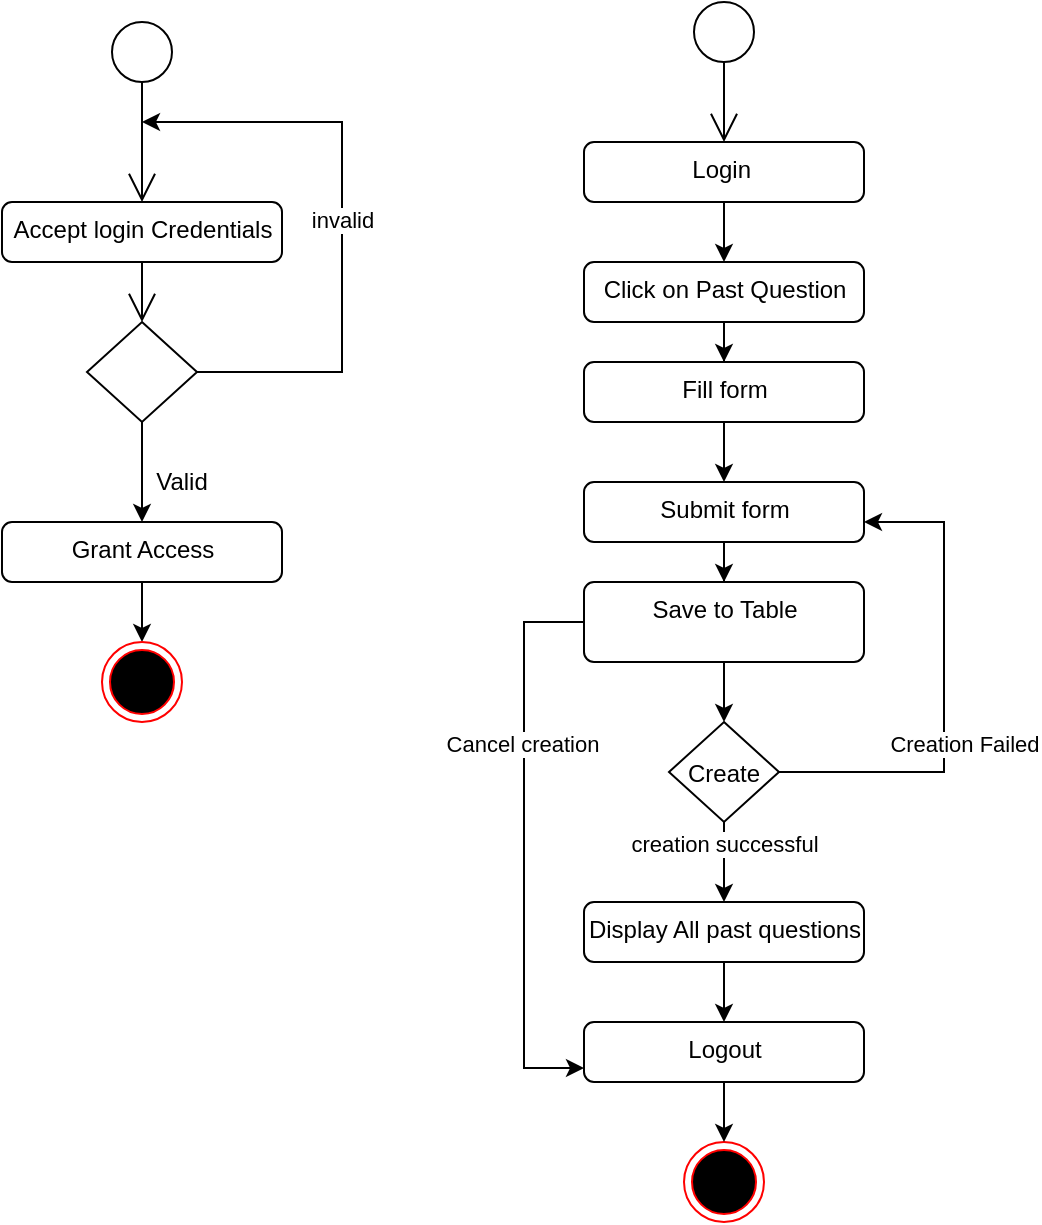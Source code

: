 <mxfile version="13.9.9" type="device"><diagram name="Page-1" id="0783ab3e-0a74-02c8-0abd-f7b4e66b4bec"><mxGraphModel dx="258" dy="502" grid="1" gridSize="10" guides="1" tooltips="1" connect="1" arrows="1" fold="1" page="1" pageScale="1" pageWidth="850" pageHeight="1100" background="#ffffff" math="0" shadow="0" extFonts="Permanent Marker^https://fonts.googleapis.com/css?family=Permanent+Marker"><root><mxCell id="0"/><mxCell id="1" parent="0"/><mxCell id="NaK3-OcLM-hNMJjaJP2v-2" value="" style="endArrow=open;endFill=1;endSize=12;html=1;exitX=0.5;exitY=1;exitDx=0;exitDy=0;entryX=0.5;entryY=0;entryDx=0;entryDy=0;" parent="1" source="Ill7mPC9_7am8YHePohy-1" target="NaK3-OcLM-hNMJjaJP2v-3" edge="1"><mxGeometry width="160" relative="1" as="geometry"><mxPoint x="1070" y="170" as="sourcePoint"/><mxPoint x="1070" y="220" as="targetPoint"/></mxGeometry></mxCell><mxCell id="NaK3-OcLM-hNMJjaJP2v-3" value="Accept login Credentials" style="html=1;align=center;verticalAlign=top;rounded=1;absoluteArcSize=1;arcSize=10;dashed=0;" parent="1" vertex="1"><mxGeometry x="1000" y="220" width="140" height="30" as="geometry"/></mxCell><mxCell id="NaK3-OcLM-hNMJjaJP2v-4" value="invalid" style="edgeStyle=orthogonalEdgeStyle;rounded=0;orthogonalLoop=1;jettySize=auto;html=1;exitX=1;exitY=0.5;exitDx=0;exitDy=0;" parent="1" source="NaK3-OcLM-hNMJjaJP2v-6" edge="1"><mxGeometry relative="1" as="geometry"><mxPoint x="1070" y="180" as="targetPoint"/><Array as="points"><mxPoint x="1170" y="305"/><mxPoint x="1170" y="180"/></Array></mxGeometry></mxCell><mxCell id="NaK3-OcLM-hNMJjaJP2v-5" style="edgeStyle=orthogonalEdgeStyle;rounded=0;orthogonalLoop=1;jettySize=auto;html=1;exitX=0.5;exitY=1;exitDx=0;exitDy=0;entryX=0.5;entryY=0;entryDx=0;entryDy=0;" parent="1" source="NaK3-OcLM-hNMJjaJP2v-6" target="NaK3-OcLM-hNMJjaJP2v-10" edge="1"><mxGeometry relative="1" as="geometry"/></mxCell><mxCell id="NaK3-OcLM-hNMJjaJP2v-6" value="" style="rhombus;" parent="1" vertex="1"><mxGeometry x="1042.5" y="280" width="55" height="50" as="geometry"/></mxCell><mxCell id="NaK3-OcLM-hNMJjaJP2v-7" value="" style="endArrow=open;endFill=1;endSize=12;html=1;entryX=0.5;entryY=0;entryDx=0;entryDy=0;" parent="1" source="NaK3-OcLM-hNMJjaJP2v-3" target="NaK3-OcLM-hNMJjaJP2v-6" edge="1"><mxGeometry width="160" relative="1" as="geometry"><mxPoint x="1070" y="320" as="sourcePoint"/><mxPoint x="1070" y="370" as="targetPoint"/></mxGeometry></mxCell><mxCell id="NaK3-OcLM-hNMJjaJP2v-8" value="Valid" style="text;html=1;strokeColor=none;fillColor=none;align=center;verticalAlign=middle;whiteSpace=wrap;rounded=0;" parent="1" vertex="1"><mxGeometry x="1070" y="350" width="40" height="20" as="geometry"/></mxCell><mxCell id="NaK3-OcLM-hNMJjaJP2v-9" style="edgeStyle=orthogonalEdgeStyle;rounded=0;orthogonalLoop=1;jettySize=auto;html=1;exitX=0.5;exitY=1;exitDx=0;exitDy=0;" parent="1" source="NaK3-OcLM-hNMJjaJP2v-10" target="NaK3-OcLM-hNMJjaJP2v-11" edge="1"><mxGeometry relative="1" as="geometry"/></mxCell><mxCell id="NaK3-OcLM-hNMJjaJP2v-10" value="Grant Access" style="html=1;align=center;verticalAlign=top;rounded=1;absoluteArcSize=1;arcSize=10;dashed=0;" parent="1" vertex="1"><mxGeometry x="1000" y="380" width="140" height="30" as="geometry"/></mxCell><mxCell id="NaK3-OcLM-hNMJjaJP2v-11" value="" style="ellipse;html=1;shape=endState;fillColor=#000000;strokeColor=#ff0000;" parent="1" vertex="1"><mxGeometry x="1050" y="440" width="40" height="40" as="geometry"/></mxCell><mxCell id="Ill7mPC9_7am8YHePohy-1" value="" style="ellipse;whiteSpace=wrap;html=1;aspect=fixed;" parent="1" vertex="1"><mxGeometry x="1055" y="130" width="30" height="30" as="geometry"/></mxCell><mxCell id="Ill7mPC9_7am8YHePohy-3" value="" style="endArrow=open;endFill=1;endSize=12;html=1;exitX=0.5;exitY=1;exitDx=0;exitDy=0;entryX=0.5;entryY=0;entryDx=0;entryDy=0;" parent="1" source="Ill7mPC9_7am8YHePohy-20" target="Ill7mPC9_7am8YHePohy-5" edge="1"><mxGeometry width="160" relative="1" as="geometry"><mxPoint x="1361" y="150" as="sourcePoint"/><mxPoint x="1361" y="310" as="targetPoint"/></mxGeometry></mxCell><mxCell id="Ill7mPC9_7am8YHePohy-4" style="edgeStyle=orthogonalEdgeStyle;rounded=0;orthogonalLoop=1;jettySize=auto;html=1;exitX=0.5;exitY=1;exitDx=0;exitDy=0;" parent="1" source="Ill7mPC9_7am8YHePohy-18" target="Ill7mPC9_7am8YHePohy-15" edge="1"><mxGeometry relative="1" as="geometry"><mxPoint x="1361" y="270.01" as="sourcePoint"/></mxGeometry></mxCell><mxCell id="Ill7mPC9_7am8YHePohy-5" value="Login&amp;nbsp;" style="html=1;align=center;verticalAlign=top;rounded=1;absoluteArcSize=1;arcSize=10;dashed=0;" parent="1" vertex="1"><mxGeometry x="1291" y="190" width="140" height="30" as="geometry"/></mxCell><mxCell id="Ill7mPC9_7am8YHePohy-29" style="edgeStyle=orthogonalEdgeStyle;rounded=0;orthogonalLoop=1;jettySize=auto;html=1;exitX=0.5;exitY=1;exitDx=0;exitDy=0;entryX=0.5;entryY=0;entryDx=0;entryDy=0;" parent="1" source="Ill7mPC9_7am8YHePohy-9" target="Ill7mPC9_7am8YHePohy-12" edge="1"><mxGeometry relative="1" as="geometry"><mxPoint x="1361" y="570" as="targetPoint"/></mxGeometry></mxCell><mxCell id="Ill7mPC9_7am8YHePohy-32" style="edgeStyle=orthogonalEdgeStyle;rounded=0;orthogonalLoop=1;jettySize=auto;html=1;exitX=1;exitY=0.5;exitDx=0;exitDy=0;" parent="1" source="Ill7mPC9_7am8YHePohy-9" target="Ill7mPC9_7am8YHePohy-21" edge="1"><mxGeometry relative="1" as="geometry"><Array as="points"><mxPoint x="1471" y="505"/><mxPoint x="1471" y="380"/></Array></mxGeometry></mxCell><mxCell id="Ill7mPC9_7am8YHePohy-35" value="Creation Failed" style="edgeLabel;html=1;align=center;verticalAlign=middle;resizable=0;points=[];" parent="Ill7mPC9_7am8YHePohy-32" vertex="1" connectable="0"><mxGeometry x="0.15" relative="1" as="geometry"><mxPoint x="10" y="45.83" as="offset"/></mxGeometry></mxCell><mxCell id="Ill7mPC9_7am8YHePohy-9" value="Create" style="rhombus;" parent="1" vertex="1"><mxGeometry x="1333.5" y="480" width="55" height="50" as="geometry"/></mxCell><mxCell id="Ill7mPC9_7am8YHePohy-11" style="edgeStyle=orthogonalEdgeStyle;rounded=0;orthogonalLoop=1;jettySize=auto;html=1;exitX=0.5;exitY=1;exitDx=0;exitDy=0;entryX=0.5;entryY=0;entryDx=0;entryDy=0;" parent="1" source="Ill7mPC9_7am8YHePohy-12" target="Ill7mPC9_7am8YHePohy-16" edge="1"><mxGeometry relative="1" as="geometry"/></mxCell><mxCell id="Ill7mPC9_7am8YHePohy-12" value="Display All past questions" style="html=1;align=center;verticalAlign=top;rounded=1;absoluteArcSize=1;arcSize=10;dashed=0;" parent="1" vertex="1"><mxGeometry x="1291" y="570" width="140" height="30" as="geometry"/></mxCell><mxCell id="Ill7mPC9_7am8YHePohy-13" value="" style="ellipse;html=1;shape=endState;fillColor=#000000;strokeColor=#ff0000;" parent="1" vertex="1"><mxGeometry x="1341" y="690" width="40" height="40" as="geometry"/></mxCell><mxCell id="Ill7mPC9_7am8YHePohy-26" style="edgeStyle=orthogonalEdgeStyle;rounded=0;orthogonalLoop=1;jettySize=auto;html=1;exitX=0.5;exitY=1;exitDx=0;exitDy=0;entryX=0.5;entryY=0;entryDx=0;entryDy=0;" parent="1" source="Ill7mPC9_7am8YHePohy-15" target="Ill7mPC9_7am8YHePohy-21" edge="1"><mxGeometry relative="1" as="geometry"/></mxCell><mxCell id="Ill7mPC9_7am8YHePohy-15" value="Fill form" style="html=1;align=center;verticalAlign=top;rounded=1;absoluteArcSize=1;arcSize=10;dashed=0;" parent="1" vertex="1"><mxGeometry x="1291" y="300" width="140" height="30" as="geometry"/></mxCell><mxCell id="Ill7mPC9_7am8YHePohy-31" style="edgeStyle=orthogonalEdgeStyle;rounded=0;orthogonalLoop=1;jettySize=auto;html=1;exitX=0.5;exitY=1;exitDx=0;exitDy=0;entryX=0.5;entryY=0;entryDx=0;entryDy=0;" parent="1" source="Ill7mPC9_7am8YHePohy-16" target="Ill7mPC9_7am8YHePohy-13" edge="1"><mxGeometry relative="1" as="geometry"/></mxCell><mxCell id="Ill7mPC9_7am8YHePohy-16" value="Logout" style="html=1;align=center;verticalAlign=top;rounded=1;absoluteArcSize=1;arcSize=10;dashed=0;" parent="1" vertex="1"><mxGeometry x="1291" y="630" width="140" height="30" as="geometry"/></mxCell><mxCell id="Ill7mPC9_7am8YHePohy-18" value="Click on Past Question" style="html=1;align=center;verticalAlign=top;rounded=1;absoluteArcSize=1;arcSize=10;dashed=0;" parent="1" vertex="1"><mxGeometry x="1291" y="250" width="140" height="30" as="geometry"/></mxCell><mxCell id="Ill7mPC9_7am8YHePohy-19" style="edgeStyle=orthogonalEdgeStyle;rounded=0;orthogonalLoop=1;jettySize=auto;html=1;exitX=0.5;exitY=1;exitDx=0;exitDy=0;entryX=0.5;entryY=0;entryDx=0;entryDy=0;" parent="1" source="Ill7mPC9_7am8YHePohy-5" target="Ill7mPC9_7am8YHePohy-18" edge="1"><mxGeometry relative="1" as="geometry"><mxPoint x="1371" y="230" as="sourcePoint"/><mxPoint x="1371" y="390" as="targetPoint"/></mxGeometry></mxCell><mxCell id="Ill7mPC9_7am8YHePohy-20" value="" style="ellipse;whiteSpace=wrap;html=1;aspect=fixed;" parent="1" vertex="1"><mxGeometry x="1346" y="120" width="30" height="30" as="geometry"/></mxCell><mxCell id="Ill7mPC9_7am8YHePohy-27" style="edgeStyle=orthogonalEdgeStyle;rounded=0;orthogonalLoop=1;jettySize=auto;html=1;exitX=0.5;exitY=1;exitDx=0;exitDy=0;" parent="1" source="Ill7mPC9_7am8YHePohy-21" target="Ill7mPC9_7am8YHePohy-22" edge="1"><mxGeometry relative="1" as="geometry"/></mxCell><mxCell id="Ill7mPC9_7am8YHePohy-21" value="Submit form" style="html=1;align=center;verticalAlign=top;rounded=1;absoluteArcSize=1;arcSize=10;dashed=0;" parent="1" vertex="1"><mxGeometry x="1291" y="360" width="140" height="30" as="geometry"/></mxCell><mxCell id="Ill7mPC9_7am8YHePohy-28" style="edgeStyle=orthogonalEdgeStyle;rounded=0;orthogonalLoop=1;jettySize=auto;html=1;exitX=0.5;exitY=1;exitDx=0;exitDy=0;entryX=0.5;entryY=0;entryDx=0;entryDy=0;" parent="1" source="Ill7mPC9_7am8YHePohy-22" target="Ill7mPC9_7am8YHePohy-9" edge="1"><mxGeometry relative="1" as="geometry"/></mxCell><mxCell id="Ill7mPC9_7am8YHePohy-34" value="creation successful" style="edgeLabel;html=1;align=center;verticalAlign=middle;resizable=0;points=[];" parent="Ill7mPC9_7am8YHePohy-28" vertex="1" connectable="0"><mxGeometry x="-0.092" relative="1" as="geometry"><mxPoint y="77" as="offset"/></mxGeometry></mxCell><mxCell id="Ill7mPC9_7am8YHePohy-39" style="edgeStyle=orthogonalEdgeStyle;rounded=0;orthogonalLoop=1;jettySize=auto;html=1;exitX=0;exitY=0.75;exitDx=0;exitDy=0;" parent="1" target="Ill7mPC9_7am8YHePohy-16" edge="1"><mxGeometry relative="1" as="geometry"><Array as="points"><mxPoint x="1291" y="430"/><mxPoint x="1261" y="430"/><mxPoint x="1261" y="653"/></Array><mxPoint x="1291" y="420" as="sourcePoint"/></mxGeometry></mxCell><mxCell id="Ill7mPC9_7am8YHePohy-40" value="Cancel creation" style="edgeLabel;html=1;align=center;verticalAlign=middle;resizable=0;points=[];" parent="Ill7mPC9_7am8YHePohy-39" vertex="1" connectable="0"><mxGeometry x="-0.315" y="-1" relative="1" as="geometry"><mxPoint as="offset"/></mxGeometry></mxCell><mxCell id="Ill7mPC9_7am8YHePohy-22" value="Save to Table" style="html=1;align=center;verticalAlign=top;rounded=1;absoluteArcSize=1;arcSize=10;dashed=0;" parent="1" vertex="1"><mxGeometry x="1291" y="410" width="140" height="40" as="geometry"/></mxCell></root></mxGraphModel></diagram></mxfile>